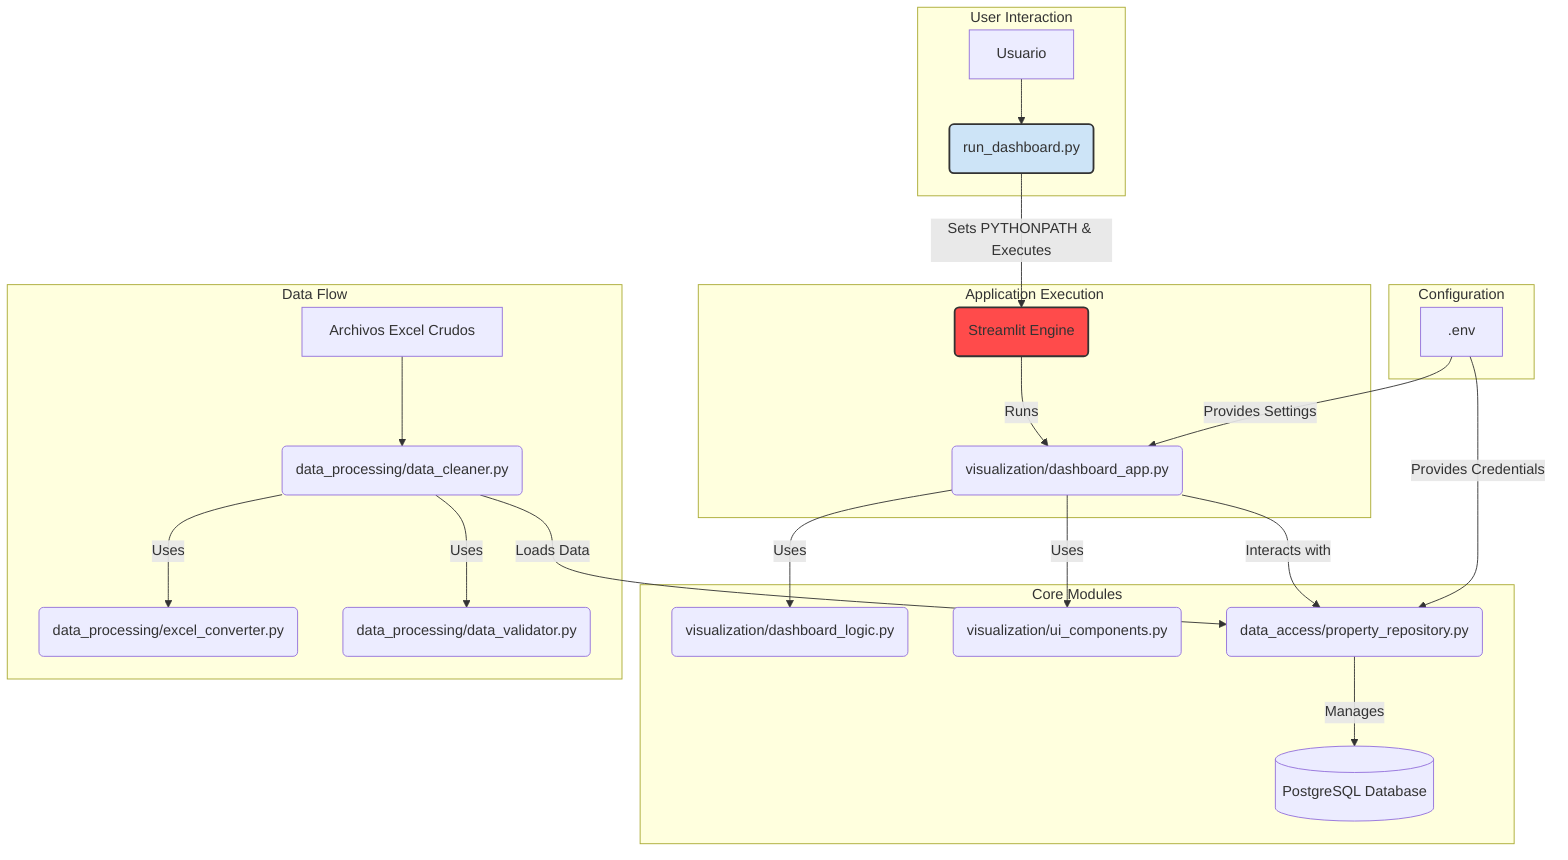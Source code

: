 graph TD
    subgraph User Interaction
        User[Usuario] --> Runner(run_dashboard.py)
    end

    subgraph Application Execution
        Runner -- Sets PYTHONPATH & Executes --> Streamlit(Streamlit Engine)
        Streamlit -- Runs --> DashboardApp(visualization/dashboard_app.py)
    end

    subgraph Core Modules
        DashboardApp -- Uses --> Logic(visualization/dashboard_logic.py)
        DashboardApp -- Uses --> UI(visualization/ui_components.py)
        DashboardApp -- Interacts with --> Repo(data_access/property_repository.py)
        Repo -- Manages --> DB[(PostgreSQL Database)]
    end

    subgraph Data Flow
        RawExcel[Archivos Excel Crudos] --> Cleaner(data_processing/data_cleaner.py)
        Cleaner -- Uses --> Converter(data_processing/excel_converter.py)
        Cleaner -- Uses --> Validator(data_processing/data_validator.py)
        Cleaner -- Loads Data --> Repo
    end

    subgraph Configuration
        EnvFile[.env] -- Provides Credentials --> Repo
        EnvFile -- Provides Settings --> DashboardApp
    end

    style Runner fill:#cde4f7,stroke:#333,stroke-width:2px
    style Streamlit fill:#ff4b4b,stroke:#333,stroke-width:2px